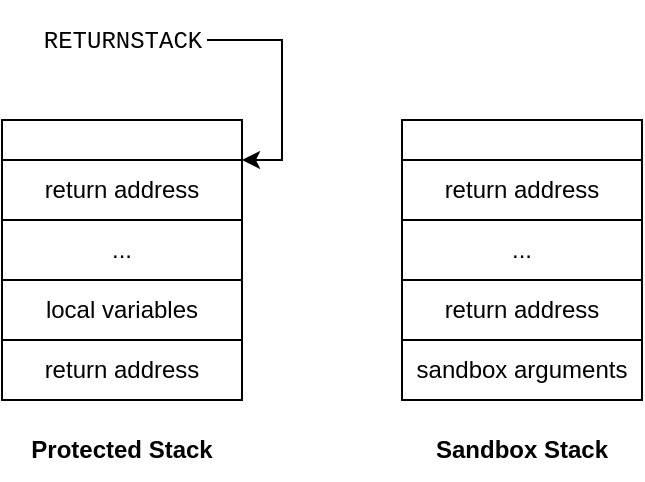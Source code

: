 <mxfile version="24.3.1" type="device">
  <diagram name="Page-1" id="ix1I_Ny1SxR8pZUShcjy">
    <mxGraphModel dx="845" dy="587" grid="1" gridSize="10" guides="1" tooltips="1" connect="1" arrows="1" fold="1" page="1" pageScale="1" pageWidth="850" pageHeight="1100" math="0" shadow="0">
      <root>
        <mxCell id="0" />
        <mxCell id="1" parent="0" />
        <mxCell id="Iwh1Y600BSbLwM8jHc7H-1" value="" style="rounded=0;whiteSpace=wrap;html=1;" vertex="1" parent="1">
          <mxGeometry x="120" y="280" width="120" height="140" as="geometry" />
        </mxCell>
        <mxCell id="Iwh1Y600BSbLwM8jHc7H-2" value="&lt;b&gt;Protected Stack&lt;/b&gt;" style="text;html=1;align=center;verticalAlign=middle;whiteSpace=wrap;rounded=0;" vertex="1" parent="1">
          <mxGeometry x="130" y="430" width="100" height="30" as="geometry" />
        </mxCell>
        <mxCell id="Iwh1Y600BSbLwM8jHc7H-4" value="return address" style="rounded=0;whiteSpace=wrap;html=1;" vertex="1" parent="1">
          <mxGeometry x="120" y="390" width="120" height="30" as="geometry" />
        </mxCell>
        <mxCell id="Iwh1Y600BSbLwM8jHc7H-7" value="local variables" style="rounded=0;whiteSpace=wrap;html=1;" vertex="1" parent="1">
          <mxGeometry x="120" y="360" width="120" height="30" as="geometry" />
        </mxCell>
        <mxCell id="Iwh1Y600BSbLwM8jHc7H-9" value="..." style="rounded=0;whiteSpace=wrap;html=1;" vertex="1" parent="1">
          <mxGeometry x="120" y="330" width="120" height="30" as="geometry" />
        </mxCell>
        <mxCell id="Iwh1Y600BSbLwM8jHc7H-10" value="return address" style="rounded=0;whiteSpace=wrap;html=1;" vertex="1" parent="1">
          <mxGeometry x="120" y="300" width="120" height="30" as="geometry" />
        </mxCell>
        <mxCell id="Iwh1Y600BSbLwM8jHc7H-11" value="" style="rounded=0;whiteSpace=wrap;html=1;" vertex="1" parent="1">
          <mxGeometry x="320" y="280" width="120" height="140" as="geometry" />
        </mxCell>
        <mxCell id="Iwh1Y600BSbLwM8jHc7H-12" value="&lt;b&gt;Sandbox Stack&lt;br&gt;&lt;/b&gt;" style="text;html=1;align=center;verticalAlign=middle;whiteSpace=wrap;rounded=0;" vertex="1" parent="1">
          <mxGeometry x="330" y="430" width="100" height="30" as="geometry" />
        </mxCell>
        <mxCell id="Iwh1Y600BSbLwM8jHc7H-13" value="sandbox arguments" style="rounded=0;whiteSpace=wrap;html=1;" vertex="1" parent="1">
          <mxGeometry x="320" y="390" width="120" height="30" as="geometry" />
        </mxCell>
        <mxCell id="Iwh1Y600BSbLwM8jHc7H-14" value="return address" style="rounded=0;whiteSpace=wrap;html=1;" vertex="1" parent="1">
          <mxGeometry x="320" y="360" width="120" height="30" as="geometry" />
        </mxCell>
        <mxCell id="Iwh1Y600BSbLwM8jHc7H-15" value="..." style="rounded=0;whiteSpace=wrap;html=1;" vertex="1" parent="1">
          <mxGeometry x="320" y="330" width="120" height="30" as="geometry" />
        </mxCell>
        <mxCell id="Iwh1Y600BSbLwM8jHc7H-16" value="return address" style="rounded=0;whiteSpace=wrap;html=1;" vertex="1" parent="1">
          <mxGeometry x="320" y="300" width="120" height="30" as="geometry" />
        </mxCell>
        <mxCell id="Iwh1Y600BSbLwM8jHc7H-19" style="edgeStyle=orthogonalEdgeStyle;rounded=0;orthogonalLoop=1;jettySize=auto;html=1;exitX=1;exitY=0.5;exitDx=0;exitDy=0;entryX=1;entryY=0;entryDx=0;entryDy=0;" edge="1" parent="1" source="Iwh1Y600BSbLwM8jHc7H-17" target="Iwh1Y600BSbLwM8jHc7H-10">
          <mxGeometry relative="1" as="geometry">
            <Array as="points">
              <mxPoint x="260" y="240" />
              <mxPoint x="260" y="300" />
            </Array>
          </mxGeometry>
        </mxCell>
        <mxCell id="Iwh1Y600BSbLwM8jHc7H-17" value="&lt;font face=&quot;Courier New&quot;&gt;RETURNSTACK&lt;/font&gt;" style="text;html=1;align=center;verticalAlign=middle;whiteSpace=wrap;rounded=0;" vertex="1" parent="1">
          <mxGeometry x="137.5" y="220" width="85" height="40" as="geometry" />
        </mxCell>
      </root>
    </mxGraphModel>
  </diagram>
</mxfile>
